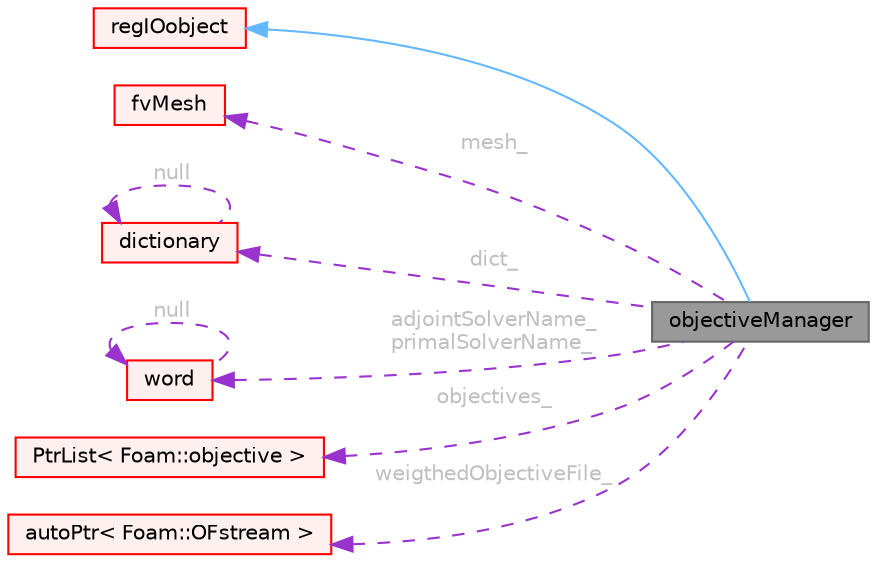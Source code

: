 digraph "objectiveManager"
{
 // LATEX_PDF_SIZE
  bgcolor="transparent";
  edge [fontname=Helvetica,fontsize=10,labelfontname=Helvetica,labelfontsize=10];
  node [fontname=Helvetica,fontsize=10,shape=box,height=0.2,width=0.4];
  rankdir="LR";
  Node1 [id="Node000001",label="objectiveManager",height=0.2,width=0.4,color="gray40", fillcolor="grey60", style="filled", fontcolor="black",tooltip="class for managing incompressible objective functions."];
  Node2 -> Node1 [id="edge1_Node000001_Node000002",dir="back",color="steelblue1",style="solid",tooltip=" "];
  Node2 [id="Node000002",label="regIOobject",height=0.2,width=0.4,color="red", fillcolor="#FFF0F0", style="filled",URL="$classFoam_1_1regIOobject.html",tooltip="regIOobject is an abstract class derived from IOobject to handle automatic object registration with t..."];
  Node7 -> Node1 [id="edge2_Node000001_Node000007",dir="back",color="darkorchid3",style="dashed",tooltip=" ",label=" mesh_",fontcolor="grey" ];
  Node7 [id="Node000007",label="fvMesh",height=0.2,width=0.4,color="red", fillcolor="#FFF0F0", style="filled",URL="$classFoam_1_1fvMesh.html",tooltip="Mesh data needed to do the Finite Volume discretisation."];
  Node22 -> Node1 [id="edge3_Node000001_Node000022",dir="back",color="darkorchid3",style="dashed",tooltip=" ",label=" dict_",fontcolor="grey" ];
  Node22 [id="Node000022",label="dictionary",height=0.2,width=0.4,color="red", fillcolor="#FFF0F0", style="filled",URL="$classFoam_1_1dictionary.html",tooltip="A list of keyword definitions, which are a keyword followed by a number of values (eg,..."];
  Node22 -> Node22 [id="edge4_Node000022_Node000022",dir="back",color="darkorchid3",style="dashed",tooltip=" ",label=" null",fontcolor="grey" ];
  Node14 -> Node1 [id="edge5_Node000001_Node000014",dir="back",color="darkorchid3",style="dashed",tooltip=" ",label=" adjointSolverName_\nprimalSolverName_",fontcolor="grey" ];
  Node14 [id="Node000014",label="word",height=0.2,width=0.4,color="red", fillcolor="#FFF0F0", style="filled",URL="$classFoam_1_1word.html",tooltip="A class for handling words, derived from Foam::string."];
  Node14 -> Node14 [id="edge6_Node000014_Node000014",dir="back",color="darkorchid3",style="dashed",tooltip=" ",label=" null",fontcolor="grey" ];
  Node54 -> Node1 [id="edge7_Node000001_Node000054",dir="back",color="darkorchid3",style="dashed",tooltip=" ",label=" objectives_",fontcolor="grey" ];
  Node54 [id="Node000054",label="PtrList\< Foam::objective \>",height=0.2,width=0.4,color="red", fillcolor="#FFF0F0", style="filled",URL="$classFoam_1_1PtrList.html",tooltip=" "];
  Node57 -> Node1 [id="edge8_Node000001_Node000057",dir="back",color="darkorchid3",style="dashed",tooltip=" ",label=" weigthedObjectiveFile_",fontcolor="grey" ];
  Node57 [id="Node000057",label="autoPtr\< Foam::OFstream \>",height=0.2,width=0.4,color="red", fillcolor="#FFF0F0", style="filled",URL="$classFoam_1_1autoPtr.html",tooltip=" "];
}
